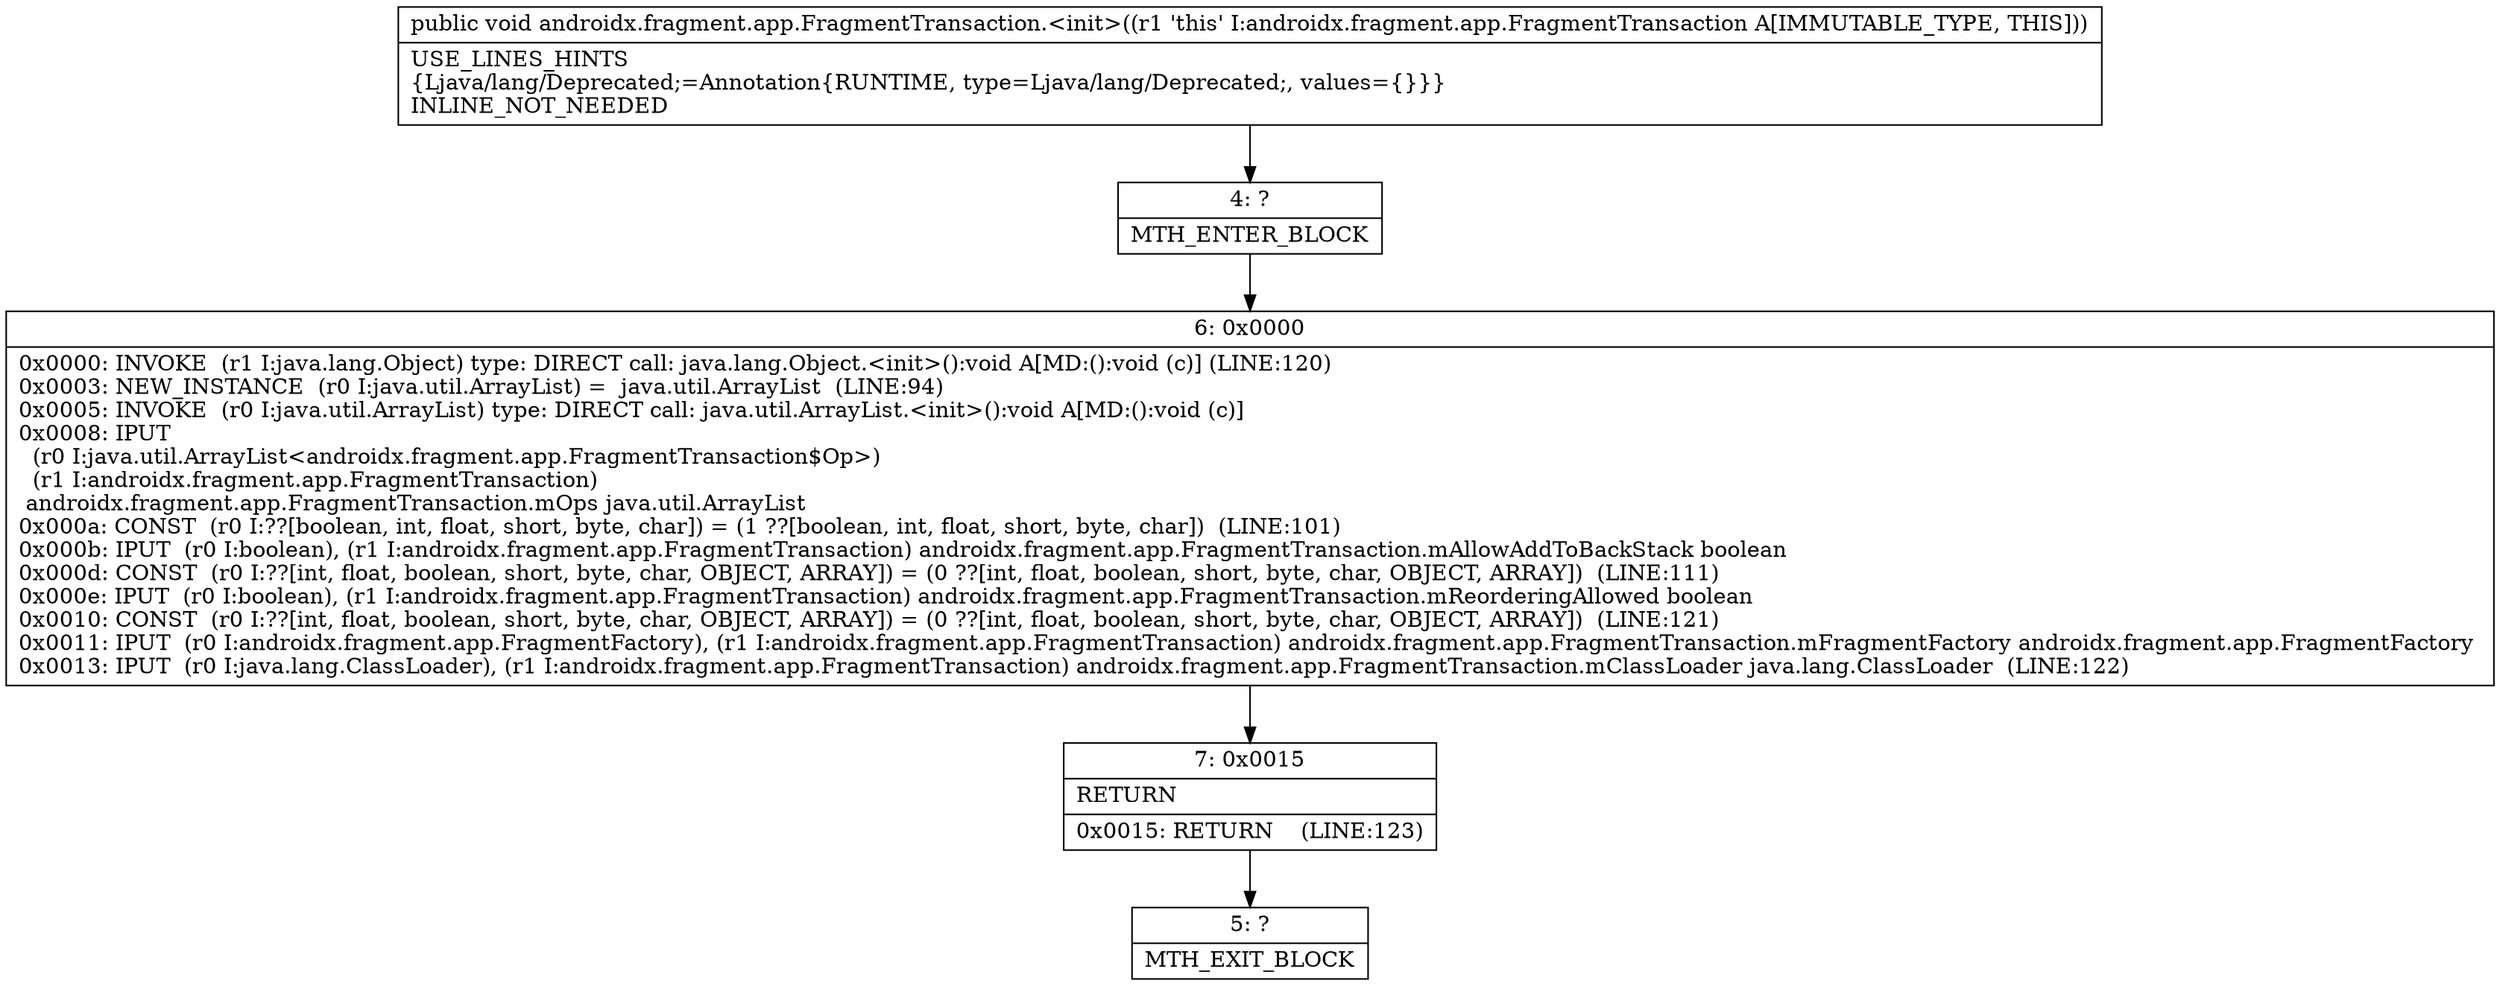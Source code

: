 digraph "CFG forandroidx.fragment.app.FragmentTransaction.\<init\>()V" {
Node_4 [shape=record,label="{4\:\ ?|MTH_ENTER_BLOCK\l}"];
Node_6 [shape=record,label="{6\:\ 0x0000|0x0000: INVOKE  (r1 I:java.lang.Object) type: DIRECT call: java.lang.Object.\<init\>():void A[MD:():void (c)] (LINE:120)\l0x0003: NEW_INSTANCE  (r0 I:java.util.ArrayList) =  java.util.ArrayList  (LINE:94)\l0x0005: INVOKE  (r0 I:java.util.ArrayList) type: DIRECT call: java.util.ArrayList.\<init\>():void A[MD:():void (c)]\l0x0008: IPUT  \l  (r0 I:java.util.ArrayList\<androidx.fragment.app.FragmentTransaction$Op\>)\l  (r1 I:androidx.fragment.app.FragmentTransaction)\l androidx.fragment.app.FragmentTransaction.mOps java.util.ArrayList \l0x000a: CONST  (r0 I:??[boolean, int, float, short, byte, char]) = (1 ??[boolean, int, float, short, byte, char])  (LINE:101)\l0x000b: IPUT  (r0 I:boolean), (r1 I:androidx.fragment.app.FragmentTransaction) androidx.fragment.app.FragmentTransaction.mAllowAddToBackStack boolean \l0x000d: CONST  (r0 I:??[int, float, boolean, short, byte, char, OBJECT, ARRAY]) = (0 ??[int, float, boolean, short, byte, char, OBJECT, ARRAY])  (LINE:111)\l0x000e: IPUT  (r0 I:boolean), (r1 I:androidx.fragment.app.FragmentTransaction) androidx.fragment.app.FragmentTransaction.mReorderingAllowed boolean \l0x0010: CONST  (r0 I:??[int, float, boolean, short, byte, char, OBJECT, ARRAY]) = (0 ??[int, float, boolean, short, byte, char, OBJECT, ARRAY])  (LINE:121)\l0x0011: IPUT  (r0 I:androidx.fragment.app.FragmentFactory), (r1 I:androidx.fragment.app.FragmentTransaction) androidx.fragment.app.FragmentTransaction.mFragmentFactory androidx.fragment.app.FragmentFactory \l0x0013: IPUT  (r0 I:java.lang.ClassLoader), (r1 I:androidx.fragment.app.FragmentTransaction) androidx.fragment.app.FragmentTransaction.mClassLoader java.lang.ClassLoader  (LINE:122)\l}"];
Node_7 [shape=record,label="{7\:\ 0x0015|RETURN\l|0x0015: RETURN    (LINE:123)\l}"];
Node_5 [shape=record,label="{5\:\ ?|MTH_EXIT_BLOCK\l}"];
MethodNode[shape=record,label="{public void androidx.fragment.app.FragmentTransaction.\<init\>((r1 'this' I:androidx.fragment.app.FragmentTransaction A[IMMUTABLE_TYPE, THIS]))  | USE_LINES_HINTS\l\{Ljava\/lang\/Deprecated;=Annotation\{RUNTIME, type=Ljava\/lang\/Deprecated;, values=\{\}\}\}\lINLINE_NOT_NEEDED\l}"];
MethodNode -> Node_4;Node_4 -> Node_6;
Node_6 -> Node_7;
Node_7 -> Node_5;
}


